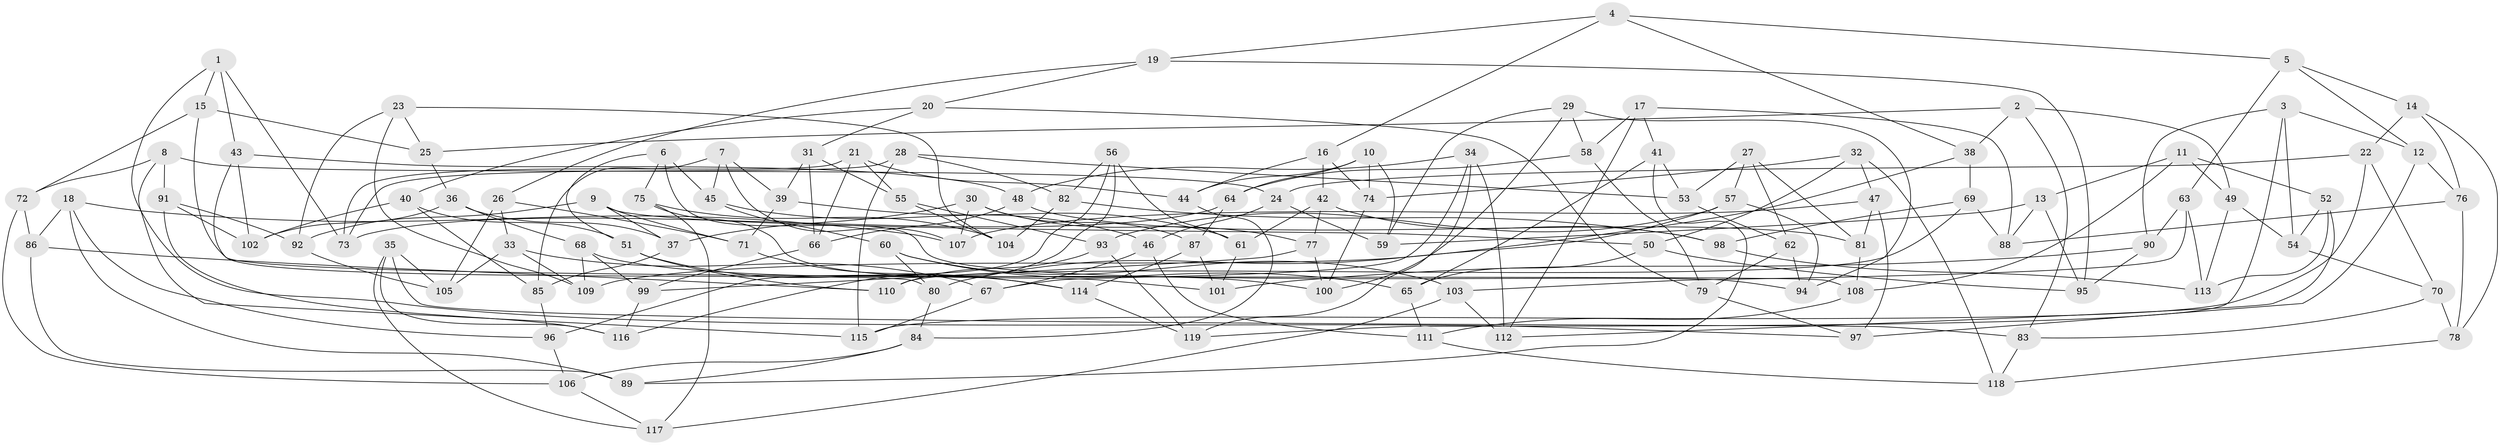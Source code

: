 // Generated by graph-tools (version 1.1) at 2025/03/03/09/25 03:03:02]
// undirected, 119 vertices, 238 edges
graph export_dot {
graph [start="1"]
  node [color=gray90,style=filled];
  1;
  2;
  3;
  4;
  5;
  6;
  7;
  8;
  9;
  10;
  11;
  12;
  13;
  14;
  15;
  16;
  17;
  18;
  19;
  20;
  21;
  22;
  23;
  24;
  25;
  26;
  27;
  28;
  29;
  30;
  31;
  32;
  33;
  34;
  35;
  36;
  37;
  38;
  39;
  40;
  41;
  42;
  43;
  44;
  45;
  46;
  47;
  48;
  49;
  50;
  51;
  52;
  53;
  54;
  55;
  56;
  57;
  58;
  59;
  60;
  61;
  62;
  63;
  64;
  65;
  66;
  67;
  68;
  69;
  70;
  71;
  72;
  73;
  74;
  75;
  76;
  77;
  78;
  79;
  80;
  81;
  82;
  83;
  84;
  85;
  86;
  87;
  88;
  89;
  90;
  91;
  92;
  93;
  94;
  95;
  96;
  97;
  98;
  99;
  100;
  101;
  102;
  103;
  104;
  105;
  106;
  107;
  108;
  109;
  110;
  111;
  112;
  113;
  114;
  115;
  116;
  117;
  118;
  119;
  1 -- 73;
  1 -- 15;
  1 -- 97;
  1 -- 43;
  2 -- 38;
  2 -- 49;
  2 -- 83;
  2 -- 25;
  3 -- 119;
  3 -- 54;
  3 -- 90;
  3 -- 12;
  4 -- 5;
  4 -- 19;
  4 -- 16;
  4 -- 38;
  5 -- 14;
  5 -- 12;
  5 -- 63;
  6 -- 51;
  6 -- 45;
  6 -- 94;
  6 -- 75;
  7 -- 107;
  7 -- 85;
  7 -- 45;
  7 -- 39;
  8 -- 72;
  8 -- 115;
  8 -- 24;
  8 -- 91;
  9 -- 37;
  9 -- 92;
  9 -- 50;
  9 -- 71;
  10 -- 59;
  10 -- 64;
  10 -- 74;
  10 -- 44;
  11 -- 52;
  11 -- 13;
  11 -- 49;
  11 -- 108;
  12 -- 97;
  12 -- 76;
  13 -- 95;
  13 -- 59;
  13 -- 88;
  14 -- 78;
  14 -- 76;
  14 -- 22;
  15 -- 72;
  15 -- 25;
  15 -- 108;
  16 -- 44;
  16 -- 42;
  16 -- 74;
  17 -- 88;
  17 -- 112;
  17 -- 58;
  17 -- 41;
  18 -- 89;
  18 -- 86;
  18 -- 96;
  18 -- 107;
  19 -- 26;
  19 -- 95;
  19 -- 20;
  20 -- 40;
  20 -- 31;
  20 -- 79;
  21 -- 66;
  21 -- 73;
  21 -- 55;
  21 -- 44;
  22 -- 24;
  22 -- 70;
  22 -- 115;
  23 -- 109;
  23 -- 104;
  23 -- 25;
  23 -- 92;
  24 -- 46;
  24 -- 59;
  25 -- 36;
  26 -- 33;
  26 -- 71;
  26 -- 105;
  27 -- 62;
  27 -- 57;
  27 -- 81;
  27 -- 53;
  28 -- 53;
  28 -- 73;
  28 -- 82;
  28 -- 115;
  29 -- 59;
  29 -- 94;
  29 -- 58;
  29 -- 100;
  30 -- 87;
  30 -- 107;
  30 -- 37;
  30 -- 77;
  31 -- 39;
  31 -- 66;
  31 -- 55;
  32 -- 50;
  32 -- 118;
  32 -- 74;
  32 -- 47;
  33 -- 109;
  33 -- 67;
  33 -- 105;
  34 -- 119;
  34 -- 67;
  34 -- 48;
  34 -- 112;
  35 -- 83;
  35 -- 117;
  35 -- 105;
  35 -- 116;
  36 -- 37;
  36 -- 68;
  36 -- 102;
  37 -- 85;
  38 -- 69;
  38 -- 109;
  39 -- 61;
  39 -- 71;
  40 -- 51;
  40 -- 102;
  40 -- 85;
  41 -- 65;
  41 -- 89;
  41 -- 53;
  42 -- 77;
  42 -- 61;
  42 -- 98;
  43 -- 80;
  43 -- 48;
  43 -- 102;
  44 -- 84;
  45 -- 60;
  45 -- 46;
  46 -- 111;
  46 -- 67;
  47 -- 97;
  47 -- 81;
  47 -- 107;
  48 -- 81;
  48 -- 66;
  49 -- 54;
  49 -- 113;
  50 -- 65;
  50 -- 95;
  51 -- 114;
  51 -- 110;
  52 -- 112;
  52 -- 54;
  52 -- 113;
  53 -- 62;
  54 -- 70;
  55 -- 104;
  55 -- 93;
  56 -- 82;
  56 -- 61;
  56 -- 96;
  56 -- 116;
  57 -- 80;
  57 -- 94;
  57 -- 93;
  58 -- 79;
  58 -- 64;
  60 -- 80;
  60 -- 65;
  60 -- 103;
  61 -- 101;
  62 -- 79;
  62 -- 94;
  63 -- 113;
  63 -- 103;
  63 -- 90;
  64 -- 87;
  64 -- 73;
  65 -- 111;
  66 -- 99;
  67 -- 115;
  68 -- 109;
  68 -- 99;
  68 -- 100;
  69 -- 110;
  69 -- 98;
  69 -- 88;
  70 -- 78;
  70 -- 83;
  71 -- 114;
  72 -- 86;
  72 -- 106;
  74 -- 100;
  75 -- 101;
  75 -- 104;
  75 -- 117;
  76 -- 88;
  76 -- 78;
  77 -- 100;
  77 -- 99;
  78 -- 118;
  79 -- 97;
  80 -- 84;
  81 -- 108;
  82 -- 104;
  82 -- 98;
  83 -- 118;
  84 -- 106;
  84 -- 89;
  85 -- 96;
  86 -- 110;
  86 -- 89;
  87 -- 101;
  87 -- 114;
  90 -- 95;
  90 -- 101;
  91 -- 92;
  91 -- 116;
  91 -- 102;
  92 -- 105;
  93 -- 110;
  93 -- 119;
  96 -- 106;
  98 -- 113;
  99 -- 116;
  103 -- 117;
  103 -- 112;
  106 -- 117;
  108 -- 111;
  111 -- 118;
  114 -- 119;
}
